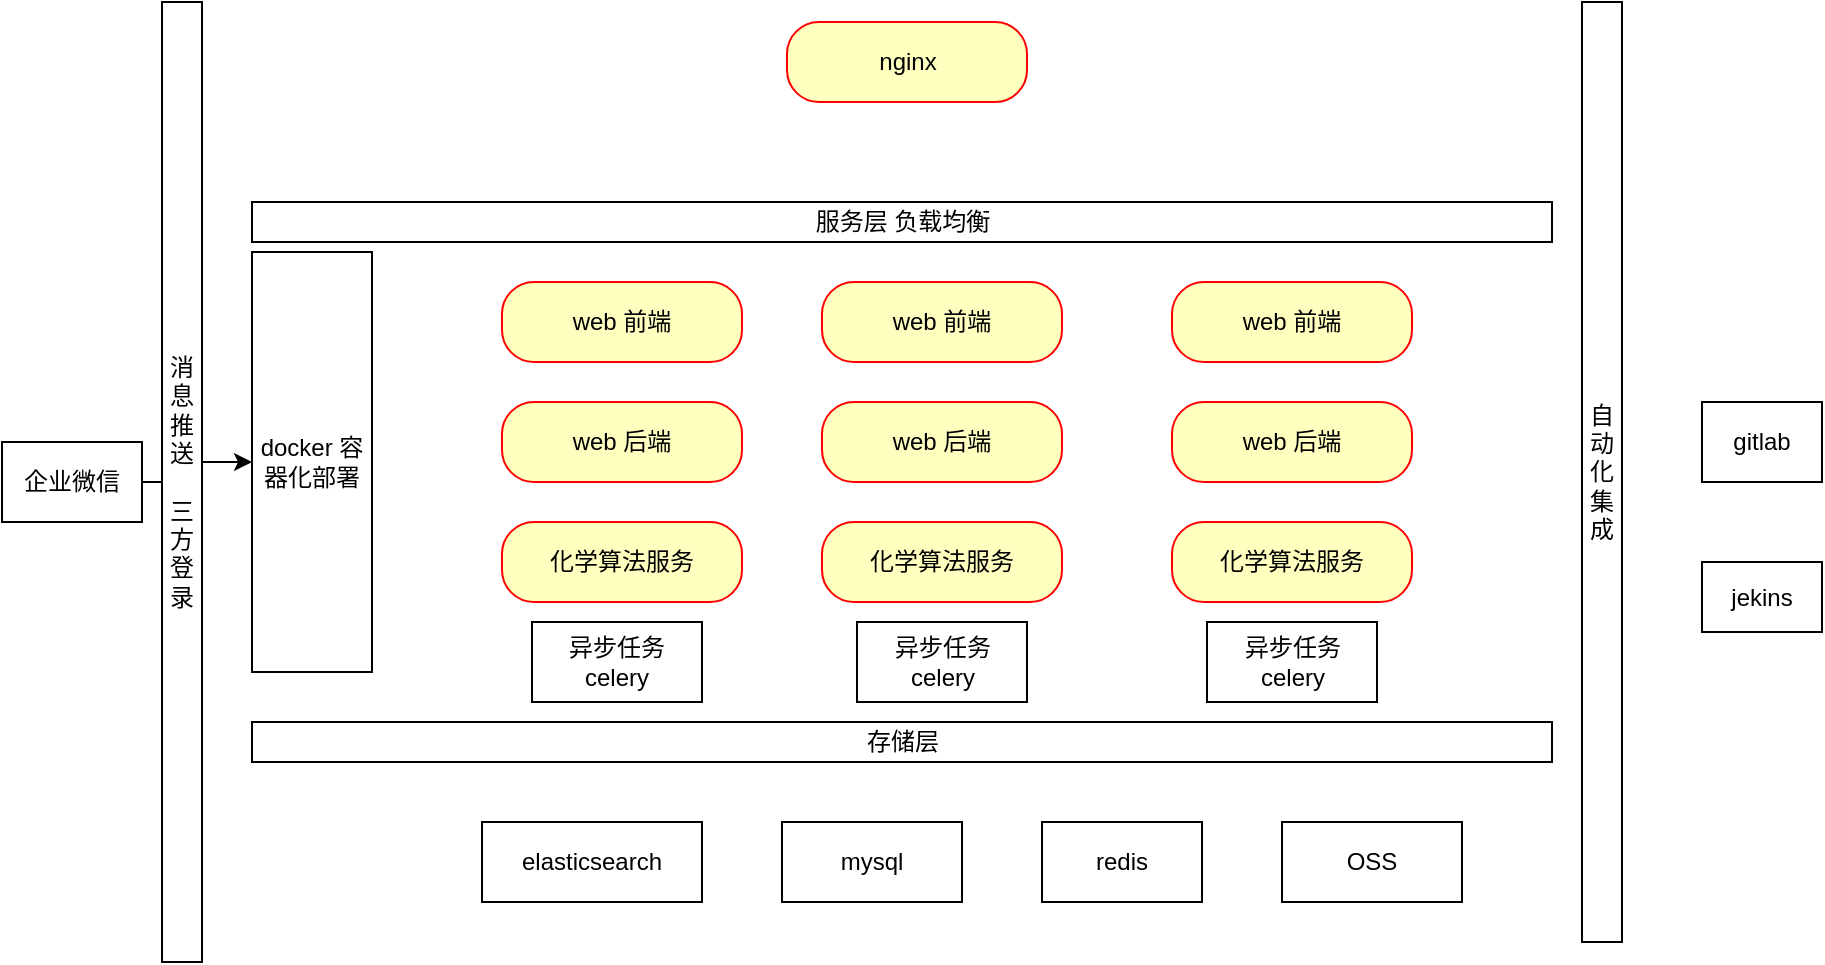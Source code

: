 <mxfile version="20.6.0" type="github">
  <diagram name="Page-1" id="58cdce13-f638-feb5-8d6f-7d28b1aa9fa0">
    <mxGraphModel dx="1391" dy="745" grid="1" gridSize="10" guides="1" tooltips="1" connect="1" arrows="1" fold="1" page="1" pageScale="1" pageWidth="1100" pageHeight="850" background="none" math="0" shadow="0">
      <root>
        <mxCell id="0" />
        <mxCell id="1" parent="0" />
        <mxCell id="NbqthPl_TaQw0YLE8Lvm-1" value="mysql" style="rounded=0;whiteSpace=wrap;html=1;" vertex="1" parent="1">
          <mxGeometry x="420" y="500" width="90" height="40" as="geometry" />
        </mxCell>
        <mxCell id="NbqthPl_TaQw0YLE8Lvm-2" value="redis" style="rounded=0;whiteSpace=wrap;html=1;" vertex="1" parent="1">
          <mxGeometry x="550" y="500" width="80" height="40" as="geometry" />
        </mxCell>
        <mxCell id="NbqthPl_TaQw0YLE8Lvm-3" value="OSS" style="rounded=0;whiteSpace=wrap;html=1;" vertex="1" parent="1">
          <mxGeometry x="670" y="500" width="90" height="40" as="geometry" />
        </mxCell>
        <mxCell id="NbqthPl_TaQw0YLE8Lvm-6" value="docker 容器化部署" style="rounded=0;whiteSpace=wrap;html=1;" vertex="1" parent="1">
          <mxGeometry x="155" y="215" width="60" height="210" as="geometry" />
        </mxCell>
        <mxCell id="NbqthPl_TaQw0YLE8Lvm-8" value="gitlab" style="rounded=0;whiteSpace=wrap;html=1;" vertex="1" parent="1">
          <mxGeometry x="880" y="290" width="60" height="40" as="geometry" />
        </mxCell>
        <mxCell id="NbqthPl_TaQw0YLE8Lvm-9" value="jekins" style="rounded=0;whiteSpace=wrap;html=1;" vertex="1" parent="1">
          <mxGeometry x="880" y="370" width="60" height="35" as="geometry" />
        </mxCell>
        <mxCell id="NbqthPl_TaQw0YLE8Lvm-10" value="elasticsearch" style="rounded=0;whiteSpace=wrap;html=1;" vertex="1" parent="1">
          <mxGeometry x="270" y="500" width="110" height="40" as="geometry" />
        </mxCell>
        <mxCell id="NbqthPl_TaQw0YLE8Lvm-11" value="异步任务 celery" style="rounded=0;whiteSpace=wrap;html=1;" vertex="1" parent="1">
          <mxGeometry x="295" y="400" width="85" height="40" as="geometry" />
        </mxCell>
        <mxCell id="NbqthPl_TaQw0YLE8Lvm-13" value="nginx" style="rounded=1;whiteSpace=wrap;html=1;arcSize=40;fontColor=#000000;fillColor=#ffffc0;strokeColor=#ff0000;" vertex="1" parent="1">
          <mxGeometry x="422.5" y="100" width="120" height="40" as="geometry" />
        </mxCell>
        <mxCell id="NbqthPl_TaQw0YLE8Lvm-15" value="web 前端" style="rounded=1;whiteSpace=wrap;html=1;arcSize=40;fontColor=#000000;fillColor=#ffffc0;strokeColor=#ff0000;" vertex="1" parent="1">
          <mxGeometry x="280" y="230" width="120" height="40" as="geometry" />
        </mxCell>
        <mxCell id="NbqthPl_TaQw0YLE8Lvm-38" style="edgeStyle=orthogonalEdgeStyle;rounded=0;orthogonalLoop=1;jettySize=auto;html=1;exitX=0.75;exitY=0;exitDx=0;exitDy=0;" edge="1" parent="1" source="NbqthPl_TaQw0YLE8Lvm-19">
          <mxGeometry relative="1" as="geometry">
            <mxPoint x="370" y="310" as="targetPoint" />
          </mxGeometry>
        </mxCell>
        <mxCell id="NbqthPl_TaQw0YLE8Lvm-19" value="web 后端" style="rounded=1;whiteSpace=wrap;html=1;arcSize=40;fontColor=#000000;fillColor=#ffffc0;strokeColor=#ff0000;" vertex="1" parent="1">
          <mxGeometry x="280" y="290" width="120" height="40" as="geometry" />
        </mxCell>
        <mxCell id="NbqthPl_TaQw0YLE8Lvm-21" value="存储层" style="html=1;" vertex="1" parent="1">
          <mxGeometry x="155" y="450" width="650" height="20" as="geometry" />
        </mxCell>
        <mxCell id="NbqthPl_TaQw0YLE8Lvm-22" value="服务层 负载均衡" style="html=1;" vertex="1" parent="1">
          <mxGeometry x="155" y="190" width="650" height="20" as="geometry" />
        </mxCell>
        <mxCell id="NbqthPl_TaQw0YLE8Lvm-27" value="" style="edgeStyle=orthogonalEdgeStyle;rounded=0;orthogonalLoop=1;jettySize=auto;html=1;" edge="1" parent="1" source="NbqthPl_TaQw0YLE8Lvm-24" target="NbqthPl_TaQw0YLE8Lvm-6">
          <mxGeometry relative="1" as="geometry" />
        </mxCell>
        <mxCell id="NbqthPl_TaQw0YLE8Lvm-24" value="企业微信" style="rounded=0;whiteSpace=wrap;html=1;" vertex="1" parent="1">
          <mxGeometry x="30" y="310" width="70" height="40" as="geometry" />
        </mxCell>
        <mxCell id="NbqthPl_TaQw0YLE8Lvm-25" value="消息推送&lt;br&gt;&lt;br&gt;三方登录" style="rounded=0;whiteSpace=wrap;html=1;" vertex="1" parent="1">
          <mxGeometry x="110" y="90" width="20" height="480" as="geometry" />
        </mxCell>
        <mxCell id="NbqthPl_TaQw0YLE8Lvm-26" value="自动化集成" style="rounded=0;whiteSpace=wrap;html=1;" vertex="1" parent="1">
          <mxGeometry x="820" y="90" width="20" height="470" as="geometry" />
        </mxCell>
        <mxCell id="NbqthPl_TaQw0YLE8Lvm-29" value="web 前端" style="rounded=1;whiteSpace=wrap;html=1;arcSize=40;fontColor=#000000;fillColor=#ffffc0;strokeColor=#ff0000;" vertex="1" parent="1">
          <mxGeometry x="440" y="230" width="120" height="40" as="geometry" />
        </mxCell>
        <mxCell id="NbqthPl_TaQw0YLE8Lvm-31" value="web 前端" style="rounded=1;whiteSpace=wrap;html=1;arcSize=40;fontColor=#000000;fillColor=#ffffc0;strokeColor=#ff0000;" vertex="1" parent="1">
          <mxGeometry x="615" y="230" width="120" height="40" as="geometry" />
        </mxCell>
        <mxCell id="NbqthPl_TaQw0YLE8Lvm-33" value="web 后端" style="rounded=1;whiteSpace=wrap;html=1;arcSize=40;fontColor=#000000;fillColor=#ffffc0;strokeColor=#ff0000;" vertex="1" parent="1">
          <mxGeometry x="440" y="290" width="120" height="40" as="geometry" />
        </mxCell>
        <mxCell id="NbqthPl_TaQw0YLE8Lvm-34" value="web 后端" style="rounded=1;whiteSpace=wrap;html=1;arcSize=40;fontColor=#000000;fillColor=#ffffc0;strokeColor=#ff0000;" vertex="1" parent="1">
          <mxGeometry x="615" y="290" width="120" height="40" as="geometry" />
        </mxCell>
        <mxCell id="NbqthPl_TaQw0YLE8Lvm-35" value="异步任务 celery" style="rounded=0;whiteSpace=wrap;html=1;" vertex="1" parent="1">
          <mxGeometry x="457.5" y="400" width="85" height="40" as="geometry" />
        </mxCell>
        <mxCell id="NbqthPl_TaQw0YLE8Lvm-36" value="异步任务 celery" style="rounded=0;whiteSpace=wrap;html=1;" vertex="1" parent="1">
          <mxGeometry x="632.5" y="400" width="85" height="40" as="geometry" />
        </mxCell>
        <mxCell id="NbqthPl_TaQw0YLE8Lvm-39" value="化学算法服务" style="rounded=1;whiteSpace=wrap;html=1;arcSize=40;fontColor=#000000;fillColor=#ffffc0;strokeColor=#ff0000;" vertex="1" parent="1">
          <mxGeometry x="280" y="350" width="120" height="40" as="geometry" />
        </mxCell>
        <mxCell id="NbqthPl_TaQw0YLE8Lvm-41" value="化学算法服务" style="rounded=1;whiteSpace=wrap;html=1;arcSize=40;fontColor=#000000;fillColor=#ffffc0;strokeColor=#ff0000;" vertex="1" parent="1">
          <mxGeometry x="615" y="350" width="120" height="40" as="geometry" />
        </mxCell>
        <mxCell id="NbqthPl_TaQw0YLE8Lvm-42" value="化学算法服务" style="rounded=1;whiteSpace=wrap;html=1;arcSize=40;fontColor=#000000;fillColor=#ffffc0;strokeColor=#ff0000;" vertex="1" parent="1">
          <mxGeometry x="440" y="350" width="120" height="40" as="geometry" />
        </mxCell>
      </root>
    </mxGraphModel>
  </diagram>
</mxfile>
